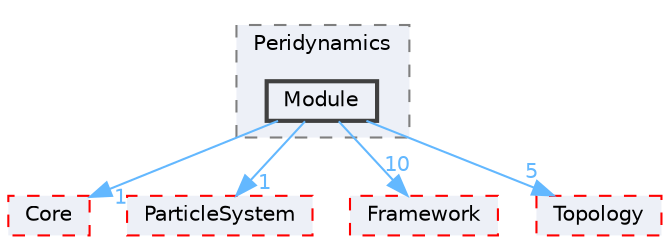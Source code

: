 digraph "D:/Peridyno/peridyno/src/Dynamics/Cuda/Peridynamics/Module"
{
 // LATEX_PDF_SIZE
  bgcolor="transparent";
  edge [fontname=Helvetica,fontsize=10,labelfontname=Helvetica,labelfontsize=10];
  node [fontname=Helvetica,fontsize=10,shape=box,height=0.2,width=0.4];
  compound=true
  subgraph clusterdir_305303aa3cf349edf3bb3bf63e491719 {
    graph [ bgcolor="#edf0f7", pencolor="grey50", label="Peridynamics", fontname=Helvetica,fontsize=10 style="filled,dashed", URL="dir_305303aa3cf349edf3bb3bf63e491719.html",tooltip=""]
  dir_c50de9124de42b7d7629713c381f931a [label="Module", fillcolor="#edf0f7", color="grey25", style="filled,bold", URL="dir_c50de9124de42b7d7629713c381f931a.html",tooltip=""];
  }
  dir_18ab09de471ddf4a6c726bf6f36eb1c9 [label="Core", fillcolor="#edf0f7", color="red", style="filled,dashed", URL="dir_18ab09de471ddf4a6c726bf6f36eb1c9.html",tooltip=""];
  dir_5112e9c65d410148830e991585b68117 [label="ParticleSystem", fillcolor="#edf0f7", color="red", style="filled,dashed", URL="dir_5112e9c65d410148830e991585b68117.html",tooltip=""];
  dir_72c161997c5186b0a4bbf39a44809cf4 [label="Framework", fillcolor="#edf0f7", color="red", style="filled,dashed", URL="dir_72c161997c5186b0a4bbf39a44809cf4.html",tooltip=""];
  dir_7ded34adb3e08c5a039f89f629ad7b33 [label="Topology", fillcolor="#edf0f7", color="red", style="filled,dashed", URL="dir_7ded34adb3e08c5a039f89f629ad7b33.html",tooltip=""];
  dir_c50de9124de42b7d7629713c381f931a->dir_18ab09de471ddf4a6c726bf6f36eb1c9 [headlabel="1", labeldistance=1.5 headhref="dir_000046_000014.html" href="dir_000046_000014.html" color="steelblue1" fontcolor="steelblue1"];
  dir_c50de9124de42b7d7629713c381f931a->dir_5112e9c65d410148830e991585b68117 [headlabel="1", labeldistance=1.5 headhref="dir_000046_000062.html" href="dir_000046_000062.html" color="steelblue1" fontcolor="steelblue1"];
  dir_c50de9124de42b7d7629713c381f931a->dir_72c161997c5186b0a4bbf39a44809cf4 [headlabel="10", labeldistance=1.5 headhref="dir_000046_000027.html" href="dir_000046_000027.html" color="steelblue1" fontcolor="steelblue1"];
  dir_c50de9124de42b7d7629713c381f931a->dir_7ded34adb3e08c5a039f89f629ad7b33 [headlabel="5", labeldistance=1.5 headhref="dir_000046_000081.html" href="dir_000046_000081.html" color="steelblue1" fontcolor="steelblue1"];
}
